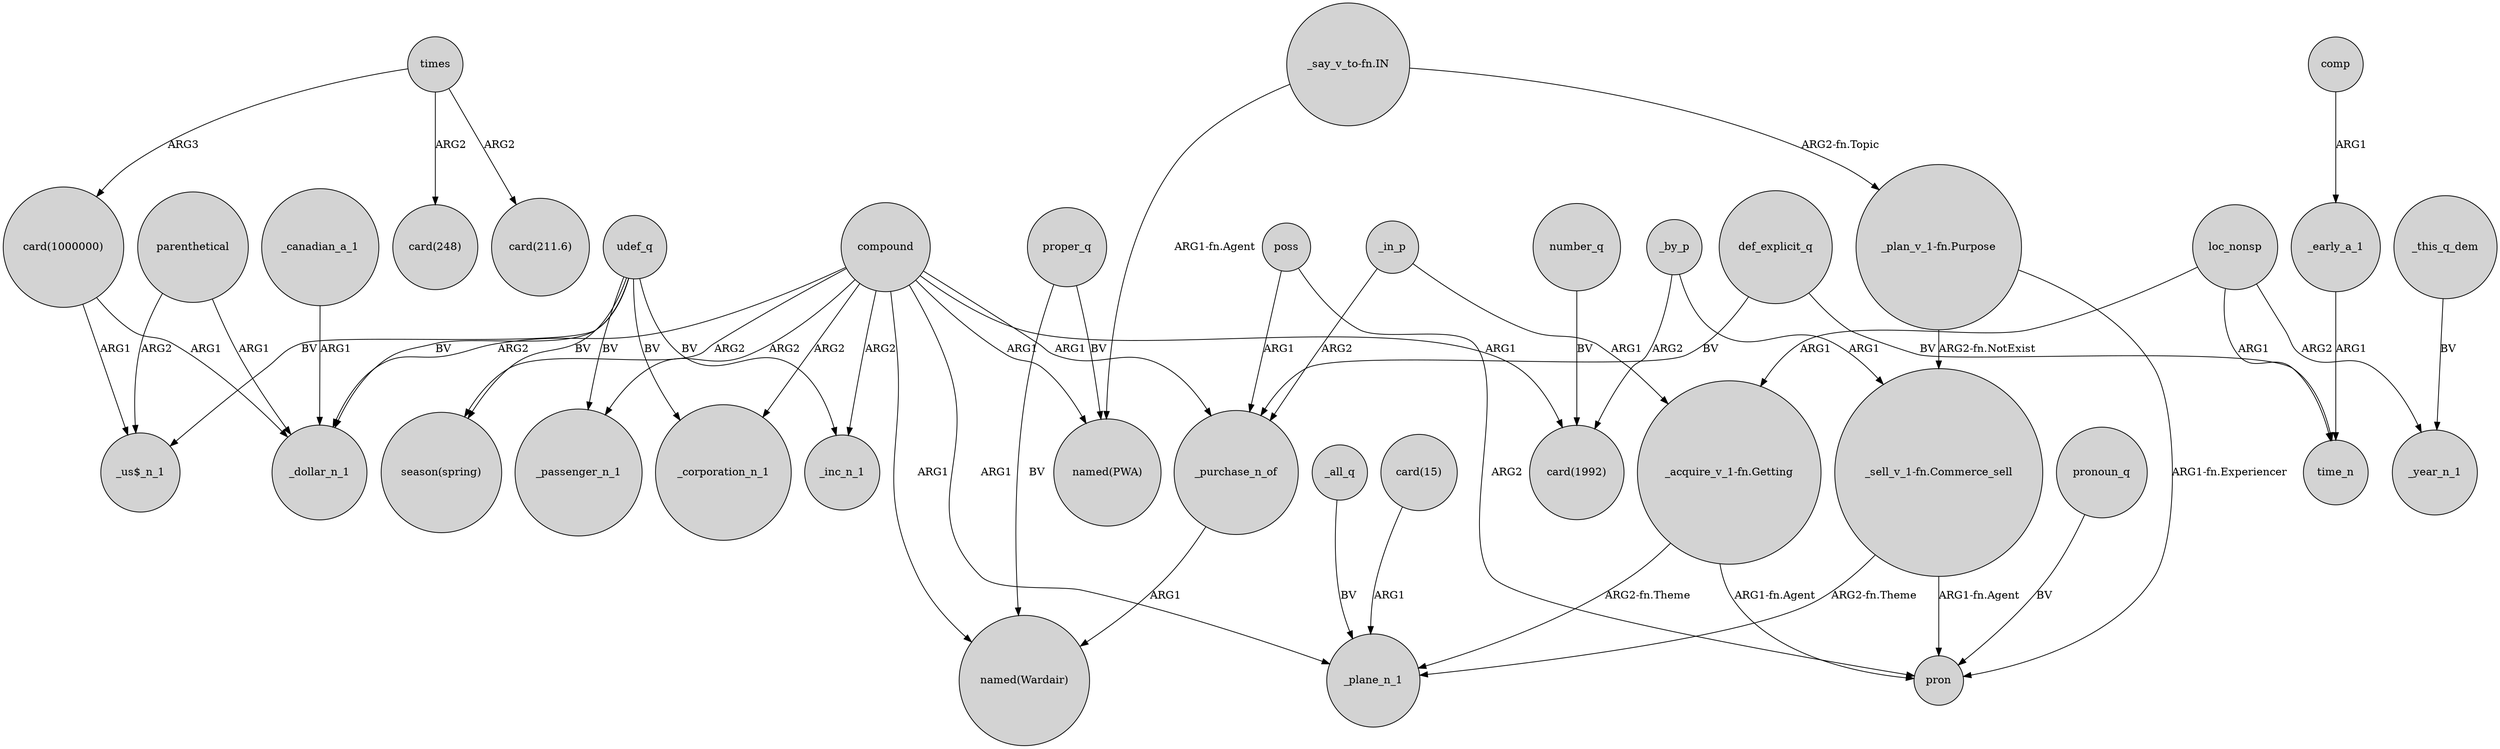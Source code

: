 digraph {
	node [shape=circle style=filled]
	_canadian_a_1 -> _dollar_n_1 [label=ARG1]
	parenthetical -> _dollar_n_1 [label=ARG1]
	compound -> _passenger_n_1 [label=ARG2]
	"card(1000000)" -> _dollar_n_1 [label=ARG1]
	_in_p -> "_acquire_v_1-fn.Getting" [label=ARG1]
	"_say_v_to-fn.IN" -> "named(PWA)" [label="ARG1-fn.Agent"]
	compound -> "card(1992)" [label=ARG1]
	number_q -> "card(1992)" [label=BV]
	poss -> pron [label=ARG2]
	udef_q -> _inc_n_1 [label=BV]
	def_explicit_q -> time_n [label=BV]
	udef_q -> "_us$_n_1" [label=BV]
	_this_q_dem -> _year_n_1 [label=BV]
	compound -> _purchase_n_of [label=ARG1]
	"_plan_v_1-fn.Purpose" -> pron [label="ARG1-fn.Experiencer"]
	compound -> "named(Wardair)" [label=ARG1]
	compound -> _corporation_n_1 [label=ARG2]
	"_sell_v_1-fn.Commerce_sell" -> _plane_n_1 [label="ARG2-fn.Theme"]
	def_explicit_q -> _purchase_n_of [label=BV]
	compound -> "season(spring)" [label=ARG2]
	loc_nonsp -> time_n [label=ARG1]
	"_say_v_to-fn.IN" -> "_plan_v_1-fn.Purpose" [label="ARG2-fn.Topic"]
	udef_q -> _passenger_n_1 [label=BV]
	compound -> "named(PWA)" [label=ARG1]
	"_acquire_v_1-fn.Getting" -> _plane_n_1 [label="ARG2-fn.Theme"]
	times -> "card(248)" [label=ARG2]
	compound -> _plane_n_1 [label=ARG1]
	"_acquire_v_1-fn.Getting" -> pron [label="ARG1-fn.Agent"]
	pronoun_q -> pron [label=BV]
	proper_q -> "named(PWA)" [label=BV]
	_by_p -> "_sell_v_1-fn.Commerce_sell" [label=ARG1]
	udef_q -> _corporation_n_1 [label=BV]
	_in_p -> _purchase_n_of [label=ARG2]
	_purchase_n_of -> "named(Wardair)" [label=ARG1]
	proper_q -> "named(Wardair)" [label=BV]
	times -> "card(1000000)" [label=ARG3]
	_by_p -> "card(1992)" [label=ARG2]
	parenthetical -> "_us$_n_1" [label=ARG2]
	loc_nonsp -> _year_n_1 [label=ARG2]
	"_plan_v_1-fn.Purpose" -> "_sell_v_1-fn.Commerce_sell" [label="ARG2-fn.NotExist"]
	times -> "card(211.6)" [label=ARG2]
	_early_a_1 -> time_n [label=ARG1]
	"card(15)" -> _plane_n_1 [label=ARG1]
	udef_q -> "season(spring)" [label=BV]
	"_sell_v_1-fn.Commerce_sell" -> pron [label="ARG1-fn.Agent"]
	poss -> _purchase_n_of [label=ARG1]
	compound -> _dollar_n_1 [label=ARG2]
	"card(1000000)" -> "_us$_n_1" [label=ARG1]
	compound -> _inc_n_1 [label=ARG2]
	comp -> _early_a_1 [label=ARG1]
	udef_q -> _dollar_n_1 [label=BV]
	loc_nonsp -> "_acquire_v_1-fn.Getting" [label=ARG1]
	_all_q -> _plane_n_1 [label=BV]
}
